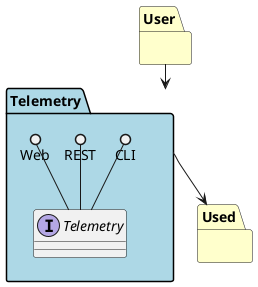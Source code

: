 @startuml

package "User" #ffffcc {

}

package "Used" #ffffcc {

}

package "Telemetry" #lightblue {

    interface "Telemetry" {
    }

    CLI ()-- "Telemetry"
    REST ()-- "Telemetry"
    Web ()-- "Telemetry"
}

User --> "Telemetry"
"Telemetry" --> Used

@enduml
